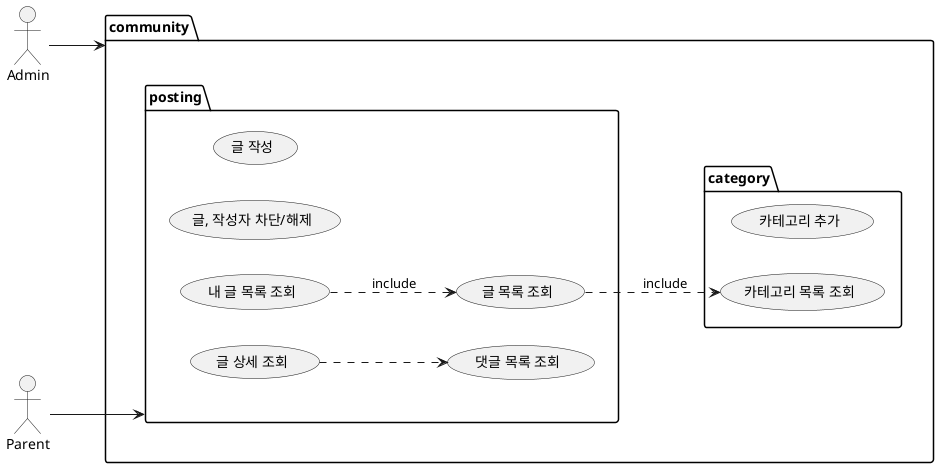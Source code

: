 @startuml
'https://plantuml.com/use-case-diagram
left to right direction
actor Admin
actor Parent

package community {
  package posting {
    usecase (글 작성) as post
    usecase (글, 작성자 차단/해제) as deny
    usecase (글 목록 조회) as findPosting
    usecase (내 글 목록 조회) as findMyPosting
    usecase (글 상세 조회) as getPosting
    usecase (댓글 목록 조회) as findPostsConnents
    Parent --> posting
    getPosting ..>findPostsConnents
  }
  package category {
    usecase (카테고리 추가) as addCategory
    usecase (카테고리 목록 조회) as findCategory
  }
  findPosting ..> findCategory: include
  findMyPosting ..> findPosting: include
}
Admin --> community
@enduml